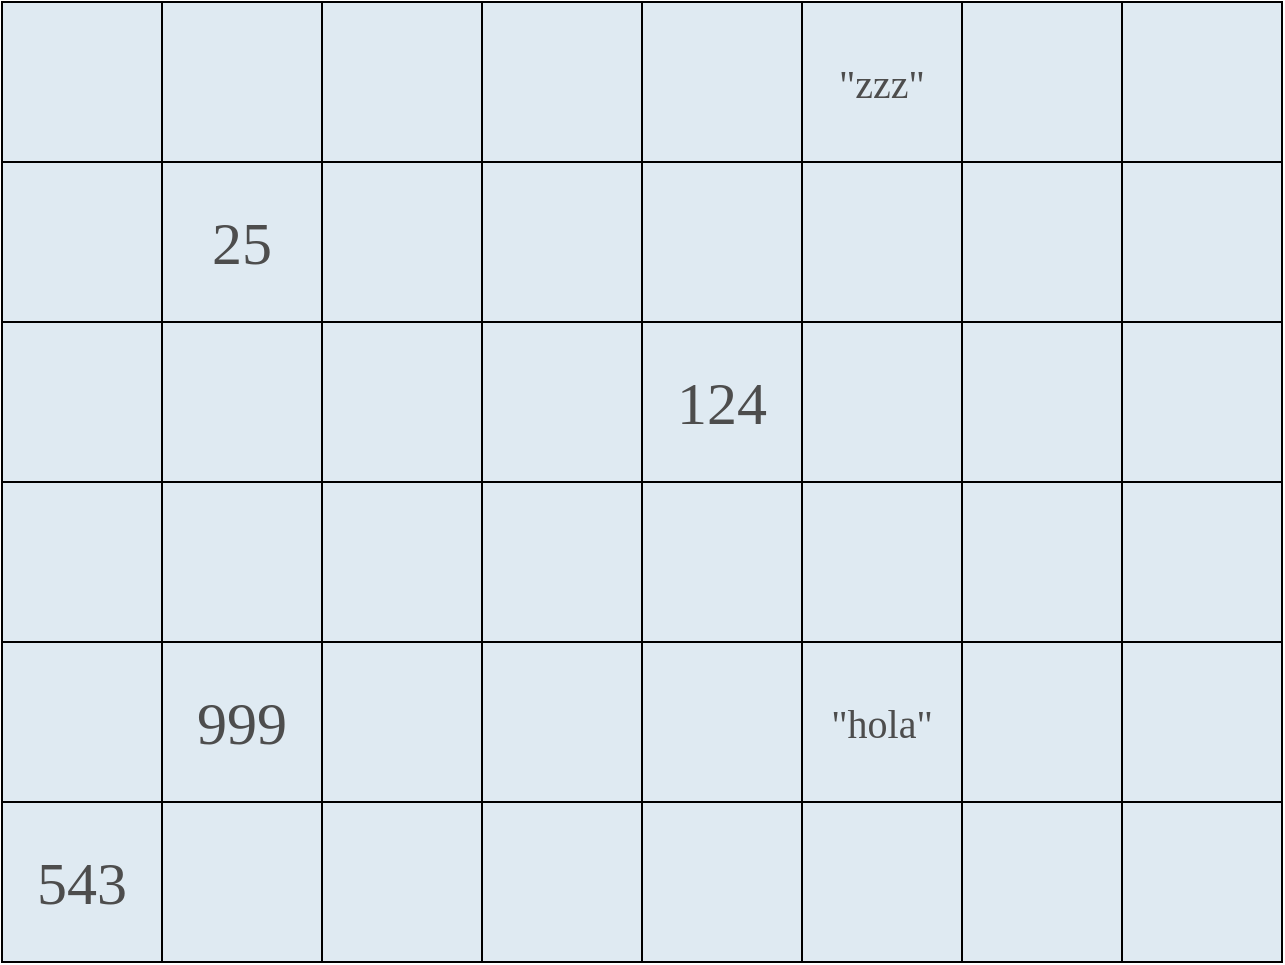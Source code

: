 <mxfile version="28.2.5" pages="4">
  <diagram name="Basico" id="Jc4T-eHP2YJlvIB0sYnx">
    <mxGraphModel dx="1370" dy="843" grid="1" gridSize="10" guides="1" tooltips="1" connect="1" arrows="1" fold="1" page="1" pageScale="1" pageWidth="850" pageHeight="1100" math="0" shadow="0">
      <root>
        <mxCell id="0" />
        <mxCell id="1" parent="0" />
        <mxCell id="zV-sob85xFqNXG_wbnmz-1" value="" style="rounded=0;whiteSpace=wrap;html=1;strokeWidth=1;fillColor=#DFEAF2;" vertex="1" parent="1">
          <mxGeometry x="200" y="120" width="80" height="80" as="geometry" />
        </mxCell>
        <mxCell id="zV-sob85xFqNXG_wbnmz-2" value="" style="rounded=0;whiteSpace=wrap;html=1;strokeWidth=1;fillColor=#DFEAF2;" vertex="1" parent="1">
          <mxGeometry x="280" y="120" width="80" height="80" as="geometry" />
        </mxCell>
        <mxCell id="zV-sob85xFqNXG_wbnmz-3" value="" style="rounded=0;whiteSpace=wrap;html=1;strokeWidth=1;fillColor=#DFEAF2;" vertex="1" parent="1">
          <mxGeometry x="360" y="120" width="80" height="80" as="geometry" />
        </mxCell>
        <mxCell id="zV-sob85xFqNXG_wbnmz-4" value="" style="rounded=0;whiteSpace=wrap;html=1;strokeWidth=1;fillColor=#DFEAF2;" vertex="1" parent="1">
          <mxGeometry x="440" y="120" width="80" height="80" as="geometry" />
        </mxCell>
        <mxCell id="zV-sob85xFqNXG_wbnmz-5" value="" style="rounded=0;whiteSpace=wrap;html=1;strokeWidth=1;fillColor=#DFEAF2;" vertex="1" parent="1">
          <mxGeometry x="520" y="120" width="80" height="80" as="geometry" />
        </mxCell>
        <mxCell id="zV-sob85xFqNXG_wbnmz-6" value="&lt;span style=&quot;color: rgb(77, 77, 77); font-family: &amp;quot;Cascadia Code&amp;quot;; font-size: 20px;&quot;&gt;&quot;zzz&quot;&lt;/span&gt;" style="rounded=0;whiteSpace=wrap;html=1;strokeWidth=1;fillColor=#DFEAF2;" vertex="1" parent="1">
          <mxGeometry x="600" y="120" width="80" height="80" as="geometry" />
        </mxCell>
        <mxCell id="zV-sob85xFqNXG_wbnmz-7" value="" style="rounded=0;whiteSpace=wrap;html=1;strokeWidth=1;fillColor=#DFEAF2;" vertex="1" parent="1">
          <mxGeometry x="680" y="120" width="80" height="80" as="geometry" />
        </mxCell>
        <mxCell id="zV-sob85xFqNXG_wbnmz-8" value="" style="rounded=0;whiteSpace=wrap;html=1;strokeWidth=1;fillColor=#DFEAF2;" vertex="1" parent="1">
          <mxGeometry x="760" y="120" width="80" height="80" as="geometry" />
        </mxCell>
        <mxCell id="zV-sob85xFqNXG_wbnmz-10" value="" style="rounded=0;whiteSpace=wrap;html=1;strokeWidth=1;fillColor=#DFEAF2;" vertex="1" parent="1">
          <mxGeometry x="200" y="200" width="80" height="80" as="geometry" />
        </mxCell>
        <mxCell id="zV-sob85xFqNXG_wbnmz-11" value="&lt;span style=&quot;color: rgb(77, 77, 77); font-family: &amp;quot;Cascadia Code&amp;quot;; font-size: 30px;&quot;&gt;25&lt;/span&gt;" style="rounded=0;whiteSpace=wrap;html=1;strokeWidth=1;fillColor=#DFEAF2;" vertex="1" parent="1">
          <mxGeometry x="280" y="200" width="80" height="80" as="geometry" />
        </mxCell>
        <mxCell id="zV-sob85xFqNXG_wbnmz-12" value="" style="rounded=0;whiteSpace=wrap;html=1;strokeWidth=1;fillColor=#DFEAF2;" vertex="1" parent="1">
          <mxGeometry x="360" y="200" width="80" height="80" as="geometry" />
        </mxCell>
        <mxCell id="zV-sob85xFqNXG_wbnmz-13" value="" style="rounded=0;whiteSpace=wrap;html=1;strokeWidth=1;fillColor=#DFEAF2;" vertex="1" parent="1">
          <mxGeometry x="440" y="200" width="80" height="80" as="geometry" />
        </mxCell>
        <mxCell id="zV-sob85xFqNXG_wbnmz-14" value="" style="rounded=0;whiteSpace=wrap;html=1;strokeWidth=1;fillColor=#DFEAF2;" vertex="1" parent="1">
          <mxGeometry x="520" y="200" width="80" height="80" as="geometry" />
        </mxCell>
        <mxCell id="zV-sob85xFqNXG_wbnmz-15" value="" style="rounded=0;whiteSpace=wrap;html=1;strokeWidth=1;fillColor=#DFEAF2;" vertex="1" parent="1">
          <mxGeometry x="600" y="200" width="80" height="80" as="geometry" />
        </mxCell>
        <mxCell id="zV-sob85xFqNXG_wbnmz-16" value="" style="rounded=0;whiteSpace=wrap;html=1;strokeWidth=1;fillColor=#DFEAF2;" vertex="1" parent="1">
          <mxGeometry x="680" y="200" width="80" height="80" as="geometry" />
        </mxCell>
        <mxCell id="zV-sob85xFqNXG_wbnmz-17" value="" style="rounded=0;whiteSpace=wrap;html=1;strokeWidth=1;fillColor=#DFEAF2;" vertex="1" parent="1">
          <mxGeometry x="760" y="200" width="80" height="80" as="geometry" />
        </mxCell>
        <mxCell id="zV-sob85xFqNXG_wbnmz-18" value="" style="rounded=0;whiteSpace=wrap;html=1;strokeWidth=1;fillColor=#DFEAF2;" vertex="1" parent="1">
          <mxGeometry x="200" y="280" width="80" height="80" as="geometry" />
        </mxCell>
        <mxCell id="zV-sob85xFqNXG_wbnmz-19" value="" style="rounded=0;whiteSpace=wrap;html=1;strokeWidth=1;fillColor=#DFEAF2;" vertex="1" parent="1">
          <mxGeometry x="280" y="280" width="80" height="80" as="geometry" />
        </mxCell>
        <mxCell id="zV-sob85xFqNXG_wbnmz-20" value="" style="rounded=0;whiteSpace=wrap;html=1;strokeWidth=1;fillColor=#DFEAF2;" vertex="1" parent="1">
          <mxGeometry x="360" y="280" width="80" height="80" as="geometry" />
        </mxCell>
        <mxCell id="zV-sob85xFqNXG_wbnmz-21" value="" style="rounded=0;whiteSpace=wrap;html=1;strokeWidth=1;fillColor=#DFEAF2;" vertex="1" parent="1">
          <mxGeometry x="440" y="280" width="80" height="80" as="geometry" />
        </mxCell>
        <mxCell id="zV-sob85xFqNXG_wbnmz-22" value="&lt;font face=&quot;Cascadia Code&quot; color=&quot;#4d4d4d&quot;&gt;&lt;span style=&quot;font-size: 30px;&quot;&gt;124&lt;/span&gt;&lt;/font&gt;" style="rounded=0;whiteSpace=wrap;html=1;strokeWidth=1;fillColor=#DFEAF2;" vertex="1" parent="1">
          <mxGeometry x="520" y="280" width="80" height="80" as="geometry" />
        </mxCell>
        <mxCell id="zV-sob85xFqNXG_wbnmz-23" value="" style="rounded=0;whiteSpace=wrap;html=1;strokeWidth=1;fillColor=#DFEAF2;" vertex="1" parent="1">
          <mxGeometry x="600" y="280" width="80" height="80" as="geometry" />
        </mxCell>
        <mxCell id="zV-sob85xFqNXG_wbnmz-24" value="" style="rounded=0;whiteSpace=wrap;html=1;strokeWidth=1;fillColor=#DFEAF2;" vertex="1" parent="1">
          <mxGeometry x="680" y="280" width="80" height="80" as="geometry" />
        </mxCell>
        <mxCell id="zV-sob85xFqNXG_wbnmz-25" value="" style="rounded=0;whiteSpace=wrap;html=1;strokeWidth=1;fillColor=#DFEAF2;" vertex="1" parent="1">
          <mxGeometry x="760" y="280" width="80" height="80" as="geometry" />
        </mxCell>
        <mxCell id="zV-sob85xFqNXG_wbnmz-26" value="" style="rounded=0;whiteSpace=wrap;html=1;strokeWidth=1;fillColor=#DFEAF2;" vertex="1" parent="1">
          <mxGeometry x="200" y="360" width="80" height="80" as="geometry" />
        </mxCell>
        <mxCell id="zV-sob85xFqNXG_wbnmz-27" value="" style="rounded=0;whiteSpace=wrap;html=1;strokeWidth=1;fillColor=#DFEAF2;" vertex="1" parent="1">
          <mxGeometry x="280" y="360" width="80" height="80" as="geometry" />
        </mxCell>
        <mxCell id="zV-sob85xFqNXG_wbnmz-28" value="" style="rounded=0;whiteSpace=wrap;html=1;strokeWidth=1;fillColor=#DFEAF2;" vertex="1" parent="1">
          <mxGeometry x="360" y="360" width="80" height="80" as="geometry" />
        </mxCell>
        <mxCell id="zV-sob85xFqNXG_wbnmz-29" value="" style="rounded=0;whiteSpace=wrap;html=1;strokeWidth=1;fillColor=#DFEAF2;" vertex="1" parent="1">
          <mxGeometry x="440" y="360" width="80" height="80" as="geometry" />
        </mxCell>
        <mxCell id="zV-sob85xFqNXG_wbnmz-30" value="" style="rounded=0;whiteSpace=wrap;html=1;strokeWidth=1;fillColor=#DFEAF2;" vertex="1" parent="1">
          <mxGeometry x="520" y="360" width="80" height="80" as="geometry" />
        </mxCell>
        <mxCell id="zV-sob85xFqNXG_wbnmz-31" value="" style="rounded=0;whiteSpace=wrap;html=1;strokeWidth=1;fillColor=#DFEAF2;" vertex="1" parent="1">
          <mxGeometry x="600" y="360" width="80" height="80" as="geometry" />
        </mxCell>
        <mxCell id="zV-sob85xFqNXG_wbnmz-32" value="" style="rounded=0;whiteSpace=wrap;html=1;strokeWidth=1;fillColor=#DFEAF2;" vertex="1" parent="1">
          <mxGeometry x="680" y="360" width="80" height="80" as="geometry" />
        </mxCell>
        <mxCell id="zV-sob85xFqNXG_wbnmz-33" value="" style="rounded=0;whiteSpace=wrap;html=1;strokeWidth=1;fillColor=#DFEAF2;" vertex="1" parent="1">
          <mxGeometry x="760" y="360" width="80" height="80" as="geometry" />
        </mxCell>
        <mxCell id="zV-sob85xFqNXG_wbnmz-34" value="" style="rounded=0;whiteSpace=wrap;html=1;strokeWidth=1;fillColor=#DFEAF2;" vertex="1" parent="1">
          <mxGeometry x="200" y="440" width="80" height="80" as="geometry" />
        </mxCell>
        <mxCell id="zV-sob85xFqNXG_wbnmz-35" value="&lt;font face=&quot;Cascadia Code&quot; color=&quot;#4d4d4d&quot;&gt;&lt;span style=&quot;font-size: 30px;&quot;&gt;999&lt;/span&gt;&lt;/font&gt;" style="rounded=0;whiteSpace=wrap;html=1;strokeWidth=1;fillColor=#DFEAF2;" vertex="1" parent="1">
          <mxGeometry x="280" y="440" width="80" height="80" as="geometry" />
        </mxCell>
        <mxCell id="zV-sob85xFqNXG_wbnmz-36" value="" style="rounded=0;whiteSpace=wrap;html=1;strokeWidth=1;fillColor=#DFEAF2;" vertex="1" parent="1">
          <mxGeometry x="360" y="440" width="80" height="80" as="geometry" />
        </mxCell>
        <mxCell id="zV-sob85xFqNXG_wbnmz-37" value="" style="rounded=0;whiteSpace=wrap;html=1;strokeWidth=1;fillColor=#DFEAF2;" vertex="1" parent="1">
          <mxGeometry x="440" y="440" width="80" height="80" as="geometry" />
        </mxCell>
        <mxCell id="zV-sob85xFqNXG_wbnmz-38" value="" style="rounded=0;whiteSpace=wrap;html=1;strokeWidth=1;fillColor=#DFEAF2;" vertex="1" parent="1">
          <mxGeometry x="520" y="440" width="80" height="80" as="geometry" />
        </mxCell>
        <mxCell id="zV-sob85xFqNXG_wbnmz-39" value="&lt;span style=&quot;color: rgb(77, 77, 77); font-family: &amp;quot;Cascadia Code&amp;quot;;&quot;&gt;&lt;font style=&quot;font-size: 20px;&quot;&gt;&quot;hola&quot;&lt;/font&gt;&lt;/span&gt;" style="rounded=0;whiteSpace=wrap;html=1;strokeWidth=1;fillColor=#DFEAF2;" vertex="1" parent="1">
          <mxGeometry x="600" y="440" width="80" height="80" as="geometry" />
        </mxCell>
        <mxCell id="zV-sob85xFqNXG_wbnmz-40" value="" style="rounded=0;whiteSpace=wrap;html=1;strokeWidth=1;fillColor=#DFEAF2;" vertex="1" parent="1">
          <mxGeometry x="680" y="440" width="80" height="80" as="geometry" />
        </mxCell>
        <mxCell id="zV-sob85xFqNXG_wbnmz-41" value="" style="rounded=0;whiteSpace=wrap;html=1;strokeWidth=1;fillColor=#DFEAF2;" vertex="1" parent="1">
          <mxGeometry x="760" y="440" width="80" height="80" as="geometry" />
        </mxCell>
        <mxCell id="zV-sob85xFqNXG_wbnmz-42" value="&lt;span style=&quot;color: rgb(77, 77, 77); font-family: &amp;quot;Cascadia Code&amp;quot;; font-size: 30px;&quot;&gt;543&lt;/span&gt;" style="rounded=0;whiteSpace=wrap;html=1;strokeWidth=1;fillColor=#DFEAF2;" vertex="1" parent="1">
          <mxGeometry x="200" y="520" width="80" height="80" as="geometry" />
        </mxCell>
        <mxCell id="zV-sob85xFqNXG_wbnmz-43" value="" style="rounded=0;whiteSpace=wrap;html=1;strokeWidth=1;fillColor=#DFEAF2;" vertex="1" parent="1">
          <mxGeometry x="280" y="520" width="80" height="80" as="geometry" />
        </mxCell>
        <mxCell id="zV-sob85xFqNXG_wbnmz-44" value="" style="rounded=0;whiteSpace=wrap;html=1;strokeWidth=1;fillColor=#DFEAF2;" vertex="1" parent="1">
          <mxGeometry x="360" y="520" width="80" height="80" as="geometry" />
        </mxCell>
        <mxCell id="zV-sob85xFqNXG_wbnmz-45" value="" style="rounded=0;whiteSpace=wrap;html=1;strokeWidth=1;fillColor=#DFEAF2;" vertex="1" parent="1">
          <mxGeometry x="440" y="520" width="80" height="80" as="geometry" />
        </mxCell>
        <mxCell id="zV-sob85xFqNXG_wbnmz-46" value="" style="rounded=0;whiteSpace=wrap;html=1;strokeWidth=1;fillColor=#DFEAF2;" vertex="1" parent="1">
          <mxGeometry x="520" y="520" width="80" height="80" as="geometry" />
        </mxCell>
        <mxCell id="zV-sob85xFqNXG_wbnmz-47" value="" style="rounded=0;whiteSpace=wrap;html=1;strokeWidth=1;fillColor=#DFEAF2;" vertex="1" parent="1">
          <mxGeometry x="600" y="520" width="80" height="80" as="geometry" />
        </mxCell>
        <mxCell id="zV-sob85xFqNXG_wbnmz-48" value="" style="rounded=0;whiteSpace=wrap;html=1;strokeWidth=1;fillColor=#DFEAF2;" vertex="1" parent="1">
          <mxGeometry x="680" y="520" width="80" height="80" as="geometry" />
        </mxCell>
        <mxCell id="zV-sob85xFqNXG_wbnmz-49" value="" style="rounded=0;whiteSpace=wrap;html=1;strokeWidth=1;fillColor=#DFEAF2;" vertex="1" parent="1">
          <mxGeometry x="760" y="520" width="80" height="80" as="geometry" />
        </mxCell>
      </root>
    </mxGraphModel>
  </diagram>
  <diagram id="eDj4R232rFm1Fa4pN7Cz" name="Con vector">
    <mxGraphModel dx="1370" dy="843" grid="1" gridSize="10" guides="1" tooltips="1" connect="1" arrows="1" fold="1" page="1" pageScale="1" pageWidth="850" pageHeight="1100" math="0" shadow="0">
      <root>
        <mxCell id="0" />
        <mxCell id="1" parent="0" />
        <mxCell id="gF2InX87cvy35xZnVXlS-1" value="" style="rounded=0;whiteSpace=wrap;html=1;strokeWidth=1;fillColor=#DFEAF2;" vertex="1" parent="1">
          <mxGeometry x="200" y="120" width="80" height="80" as="geometry" />
        </mxCell>
        <mxCell id="gF2InX87cvy35xZnVXlS-2" value="" style="rounded=0;whiteSpace=wrap;html=1;strokeWidth=1;fillColor=#DFEAF2;" vertex="1" parent="1">
          <mxGeometry x="280" y="120" width="80" height="80" as="geometry" />
        </mxCell>
        <mxCell id="gF2InX87cvy35xZnVXlS-3" value="" style="rounded=0;whiteSpace=wrap;html=1;strokeWidth=1;fillColor=#DFEAF2;" vertex="1" parent="1">
          <mxGeometry x="360" y="120" width="80" height="80" as="geometry" />
        </mxCell>
        <mxCell id="gF2InX87cvy35xZnVXlS-4" value="&lt;span style=&quot;color: rgb(77, 77, 77); font-family: &amp;quot;Cascadia Code&amp;quot;; font-size: 30px;&quot;&gt;25&lt;/span&gt;" style="rounded=0;whiteSpace=wrap;html=1;strokeWidth=1;fillColor=#DFEAF2;" vertex="1" parent="1">
          <mxGeometry x="440" y="120" width="80" height="80" as="geometry" />
        </mxCell>
        <mxCell id="gF2InX87cvy35xZnVXlS-5" value="" style="rounded=0;whiteSpace=wrap;html=1;strokeWidth=1;fillColor=#DFEAF2;" vertex="1" parent="1">
          <mxGeometry x="520" y="120" width="80" height="80" as="geometry" />
        </mxCell>
        <mxCell id="gF2InX87cvy35xZnVXlS-6" value="&lt;span style=&quot;color: rgb(77, 77, 77); font-family: &amp;quot;Cascadia Code&amp;quot;; font-size: 20px;&quot;&gt;&quot;zzz&quot;&lt;/span&gt;" style="rounded=0;whiteSpace=wrap;html=1;strokeWidth=1;fillColor=#DFEAF2;" vertex="1" parent="1">
          <mxGeometry x="600" y="120" width="80" height="80" as="geometry" />
        </mxCell>
        <mxCell id="gF2InX87cvy35xZnVXlS-7" value="" style="rounded=0;whiteSpace=wrap;html=1;strokeWidth=1;fillColor=#DFEAF2;" vertex="1" parent="1">
          <mxGeometry x="680" y="120" width="80" height="80" as="geometry" />
        </mxCell>
        <mxCell id="gF2InX87cvy35xZnVXlS-8" value="" style="rounded=0;whiteSpace=wrap;html=1;strokeWidth=1;fillColor=#DFEAF2;" vertex="1" parent="1">
          <mxGeometry x="760" y="120" width="80" height="80" as="geometry" />
        </mxCell>
        <mxCell id="gF2InX87cvy35xZnVXlS-9" value="" style="rounded=0;whiteSpace=wrap;html=1;strokeWidth=1;fillColor=#DFEAF2;" vertex="1" parent="1">
          <mxGeometry x="200" y="200" width="80" height="80" as="geometry" />
        </mxCell>
        <mxCell id="gF2InX87cvy35xZnVXlS-10" value="&lt;span style=&quot;color: rgb(77, 77, 77); font-family: &amp;quot;Cascadia Code&amp;quot;; font-size: 30px;&quot;&gt;124&lt;/span&gt;" style="rounded=0;whiteSpace=wrap;html=1;strokeWidth=1;fillColor=#DFEAF2;" vertex="1" parent="1">
          <mxGeometry x="280" y="200" width="80" height="80" as="geometry" />
        </mxCell>
        <mxCell id="gF2InX87cvy35xZnVXlS-11" value="" style="rounded=0;whiteSpace=wrap;html=1;strokeWidth=1;fillColor=#DFEAF2;" vertex="1" parent="1">
          <mxGeometry x="360" y="200" width="80" height="80" as="geometry" />
        </mxCell>
        <mxCell id="gF2InX87cvy35xZnVXlS-12" value="" style="rounded=0;whiteSpace=wrap;html=1;strokeWidth=1;fillColor=#DFEAF2;" vertex="1" parent="1">
          <mxGeometry x="440" y="200" width="80" height="80" as="geometry" />
        </mxCell>
        <mxCell id="gF2InX87cvy35xZnVXlS-13" value="" style="rounded=0;whiteSpace=wrap;html=1;strokeWidth=1;fillColor=#DFEAF2;" vertex="1" parent="1">
          <mxGeometry x="520" y="200" width="80" height="80" as="geometry" />
        </mxCell>
        <mxCell id="gF2InX87cvy35xZnVXlS-14" value="" style="rounded=0;whiteSpace=wrap;html=1;strokeWidth=1;fillColor=#DFEAF2;" vertex="1" parent="1">
          <mxGeometry x="600" y="200" width="80" height="80" as="geometry" />
        </mxCell>
        <mxCell id="gF2InX87cvy35xZnVXlS-15" value="" style="rounded=0;whiteSpace=wrap;html=1;strokeWidth=1;fillColor=#DFEAF2;" vertex="1" parent="1">
          <mxGeometry x="680" y="200" width="80" height="80" as="geometry" />
        </mxCell>
        <mxCell id="gF2InX87cvy35xZnVXlS-16" value="" style="rounded=0;whiteSpace=wrap;html=1;strokeWidth=1;fillColor=#DFEAF2;" vertex="1" parent="1">
          <mxGeometry x="760" y="200" width="80" height="80" as="geometry" />
        </mxCell>
        <mxCell id="gF2InX87cvy35xZnVXlS-22" value="" style="rounded=0;whiteSpace=wrap;html=1;strokeWidth=1;fillColor=#DFEAF2;" vertex="1" parent="1">
          <mxGeometry x="600" y="280" width="80" height="80" as="geometry" />
        </mxCell>
        <mxCell id="gF2InX87cvy35xZnVXlS-23" value="" style="rounded=0;whiteSpace=wrap;html=1;strokeWidth=1;fillColor=#DFEAF2;" vertex="1" parent="1">
          <mxGeometry x="680" y="280" width="80" height="80" as="geometry" />
        </mxCell>
        <mxCell id="gF2InX87cvy35xZnVXlS-24" value="" style="rounded=0;whiteSpace=wrap;html=1;strokeWidth=1;fillColor=#DFEAF2;" vertex="1" parent="1">
          <mxGeometry x="760" y="280" width="80" height="80" as="geometry" />
        </mxCell>
        <mxCell id="gF2InX87cvy35xZnVXlS-25" value="" style="rounded=0;whiteSpace=wrap;html=1;strokeWidth=1;fillColor=#DFEAF2;" vertex="1" parent="1">
          <mxGeometry x="200" y="360" width="80" height="80" as="geometry" />
        </mxCell>
        <mxCell id="gF2InX87cvy35xZnVXlS-26" value="" style="rounded=0;whiteSpace=wrap;html=1;strokeWidth=1;fillColor=#DFEAF2;" vertex="1" parent="1">
          <mxGeometry x="280" y="360" width="80" height="80" as="geometry" />
        </mxCell>
        <mxCell id="gF2InX87cvy35xZnVXlS-27" value="" style="rounded=0;whiteSpace=wrap;html=1;strokeWidth=1;fillColor=#DFEAF2;" vertex="1" parent="1">
          <mxGeometry x="360" y="360" width="80" height="80" as="geometry" />
        </mxCell>
        <mxCell id="gF2InX87cvy35xZnVXlS-28" value="" style="rounded=0;whiteSpace=wrap;html=1;strokeWidth=1;fillColor=#DFEAF2;" vertex="1" parent="1">
          <mxGeometry x="440" y="360" width="80" height="80" as="geometry" />
        </mxCell>
        <mxCell id="gF2InX87cvy35xZnVXlS-29" value="" style="rounded=0;whiteSpace=wrap;html=1;strokeWidth=1;fillColor=#DFEAF2;" vertex="1" parent="1">
          <mxGeometry x="520" y="360" width="80" height="80" as="geometry" />
        </mxCell>
        <mxCell id="gF2InX87cvy35xZnVXlS-30" value="" style="rounded=0;whiteSpace=wrap;html=1;strokeWidth=1;fillColor=#DFEAF2;" vertex="1" parent="1">
          <mxGeometry x="600" y="360" width="80" height="80" as="geometry" />
        </mxCell>
        <mxCell id="gF2InX87cvy35xZnVXlS-31" value="&lt;span style=&quot;color: rgb(77, 77, 77); font-family: &amp;quot;Cascadia Code&amp;quot;; font-size: 20px;&quot;&gt;&quot;hola&quot;&lt;/span&gt;" style="rounded=0;whiteSpace=wrap;html=1;strokeWidth=1;fillColor=#DFEAF2;" vertex="1" parent="1">
          <mxGeometry x="680" y="360" width="80" height="80" as="geometry" />
        </mxCell>
        <mxCell id="gF2InX87cvy35xZnVXlS-32" value="" style="rounded=0;whiteSpace=wrap;html=1;strokeWidth=1;fillColor=#DFEAF2;" vertex="1" parent="1">
          <mxGeometry x="760" y="360" width="80" height="80" as="geometry" />
        </mxCell>
        <mxCell id="gF2InX87cvy35xZnVXlS-33" value="" style="rounded=0;whiteSpace=wrap;html=1;strokeWidth=1;fillColor=#DFEAF2;" vertex="1" parent="1">
          <mxGeometry x="200" y="440" width="80" height="80" as="geometry" />
        </mxCell>
        <mxCell id="gF2InX87cvy35xZnVXlS-34" value="" style="rounded=0;whiteSpace=wrap;html=1;strokeWidth=1;fillColor=#DFEAF2;" vertex="1" parent="1">
          <mxGeometry x="280" y="440" width="80" height="80" as="geometry" />
        </mxCell>
        <mxCell id="gF2InX87cvy35xZnVXlS-35" value="" style="rounded=0;whiteSpace=wrap;html=1;strokeWidth=1;fillColor=#DFEAF2;" vertex="1" parent="1">
          <mxGeometry x="360" y="440" width="80" height="80" as="geometry" />
        </mxCell>
        <mxCell id="gF2InX87cvy35xZnVXlS-36" value="" style="rounded=0;whiteSpace=wrap;html=1;strokeWidth=1;fillColor=#DFEAF2;" vertex="1" parent="1">
          <mxGeometry x="440" y="440" width="80" height="80" as="geometry" />
        </mxCell>
        <mxCell id="gF2InX87cvy35xZnVXlS-37" value="&lt;span style=&quot;color: rgb(77, 77, 77); font-family: &amp;quot;Cascadia Code&amp;quot;; font-size: 30px;&quot;&gt;1&lt;/span&gt;" style="rounded=0;whiteSpace=wrap;html=1;strokeWidth=1;fillColor=#DFEAF2;" vertex="1" parent="1">
          <mxGeometry x="520" y="440" width="80" height="80" as="geometry" />
        </mxCell>
        <mxCell id="gF2InX87cvy35xZnVXlS-38" value="&lt;span style=&quot;color: rgb(77, 77, 77); font-family: &amp;quot;Cascadia Code&amp;quot;; font-size: 30px;&quot;&gt;2&lt;/span&gt;" style="rounded=0;whiteSpace=wrap;html=1;strokeWidth=1;fillColor=#DFEAF2;" vertex="1" parent="1">
          <mxGeometry x="600" y="440" width="80" height="80" as="geometry" />
        </mxCell>
        <mxCell id="gF2InX87cvy35xZnVXlS-39" value="&lt;font face=&quot;Cascadia Code&quot; color=&quot;#4d4d4d&quot;&gt;&lt;span style=&quot;font-size: 30px;&quot;&gt;3&lt;/span&gt;&lt;/font&gt;" style="rounded=0;whiteSpace=wrap;html=1;strokeWidth=1;fillColor=#DFEAF2;" vertex="1" parent="1">
          <mxGeometry x="680" y="440" width="80" height="80" as="geometry" />
        </mxCell>
        <mxCell id="gF2InX87cvy35xZnVXlS-40" value="" style="rounded=0;whiteSpace=wrap;html=1;strokeWidth=1;fillColor=#DFEAF2;" vertex="1" parent="1">
          <mxGeometry x="760" y="440" width="80" height="80" as="geometry" />
        </mxCell>
        <mxCell id="gF2InX87cvy35xZnVXlS-41" value="&lt;span style=&quot;color: rgb(77, 77, 77); font-family: &amp;quot;Cascadia Code&amp;quot;; font-size: 30px;&quot;&gt;1&lt;/span&gt;" style="rounded=0;whiteSpace=wrap;html=1;strokeWidth=1;fillColor=#DFEAF2;" vertex="1" parent="1">
          <mxGeometry x="200" y="520" width="80" height="80" as="geometry" />
        </mxCell>
        <mxCell id="gF2InX87cvy35xZnVXlS-42" value="&lt;span style=&quot;color: rgb(77, 77, 77); font-family: &amp;quot;Cascadia Code&amp;quot;; font-size: 30px;&quot;&gt;10&lt;/span&gt;" style="rounded=0;whiteSpace=wrap;html=1;strokeWidth=1;fillColor=#DFEAF2;" vertex="1" parent="1">
          <mxGeometry x="280" y="520" width="80" height="80" as="geometry" />
        </mxCell>
        <mxCell id="gF2InX87cvy35xZnVXlS-43" value="" style="rounded=0;whiteSpace=wrap;html=1;strokeWidth=1;fillColor=#DFEAF2;" vertex="1" parent="1">
          <mxGeometry x="360" y="520" width="80" height="80" as="geometry" />
        </mxCell>
        <mxCell id="gF2InX87cvy35xZnVXlS-44" value="" style="rounded=0;whiteSpace=wrap;html=1;strokeWidth=1;fillColor=#DFEAF2;" vertex="1" parent="1">
          <mxGeometry x="440" y="520" width="80" height="80" as="geometry" />
        </mxCell>
        <mxCell id="gF2InX87cvy35xZnVXlS-45" value="" style="rounded=0;whiteSpace=wrap;html=1;strokeWidth=1;fillColor=#DFEAF2;" vertex="1" parent="1">
          <mxGeometry x="520" y="520" width="80" height="80" as="geometry" />
        </mxCell>
        <mxCell id="gF2InX87cvy35xZnVXlS-46" value="" style="rounded=0;whiteSpace=wrap;html=1;strokeWidth=1;fillColor=#DFEAF2;" vertex="1" parent="1">
          <mxGeometry x="600" y="520" width="80" height="80" as="geometry" />
        </mxCell>
        <mxCell id="gF2InX87cvy35xZnVXlS-47" value="" style="rounded=0;whiteSpace=wrap;html=1;strokeWidth=1;fillColor=#DFEAF2;" vertex="1" parent="1">
          <mxGeometry x="680" y="520" width="80" height="80" as="geometry" />
        </mxCell>
        <mxCell id="gF2InX87cvy35xZnVXlS-48" value="" style="rounded=0;whiteSpace=wrap;html=1;strokeWidth=1;fillColor=#DFEAF2;" vertex="1" parent="1">
          <mxGeometry x="760" y="520" width="80" height="80" as="geometry" />
        </mxCell>
        <mxCell id="gF2InX87cvy35xZnVXlS-51" value="" style="endArrow=classic;html=1;rounded=0;strokeWidth=4;" edge="1" parent="1">
          <mxGeometry width="50" height="50" relative="1" as="geometry">
            <mxPoint x="80" y="319.5" as="sourcePoint" />
            <mxPoint x="190" y="319.5" as="targetPoint" />
          </mxGeometry>
        </mxCell>
        <mxCell id="gF2InX87cvy35xZnVXlS-17" value="" style="rounded=0;whiteSpace=wrap;html=1;strokeWidth=3;fillColor=#F8CECC;strokeColor=#B85450;" vertex="1" parent="1">
          <mxGeometry x="200" y="280" width="80" height="80" as="geometry" />
        </mxCell>
        <mxCell id="gF2InX87cvy35xZnVXlS-18" value="" style="rounded=0;whiteSpace=wrap;html=1;strokeWidth=3;fillColor=#F8CECC;strokeColor=#B85450;" vertex="1" parent="1">
          <mxGeometry x="280" y="280" width="80" height="80" as="geometry" />
        </mxCell>
        <mxCell id="gF2InX87cvy35xZnVXlS-19" value="" style="rounded=0;whiteSpace=wrap;html=1;strokeWidth=3;fillColor=#F8CECC;strokeColor=#B85450;" vertex="1" parent="1">
          <mxGeometry x="360" y="280" width="80" height="80" as="geometry" />
        </mxCell>
        <mxCell id="gF2InX87cvy35xZnVXlS-20" value="" style="rounded=0;whiteSpace=wrap;html=1;strokeWidth=3;fillColor=#F8CECC;strokeColor=#B85450;" vertex="1" parent="1">
          <mxGeometry x="440" y="280" width="80" height="80" as="geometry" />
        </mxCell>
        <mxCell id="gF2InX87cvy35xZnVXlS-21" value="" style="rounded=0;whiteSpace=wrap;html=1;strokeWidth=3;fillColor=#F8CECC;strokeColor=#B85450;" vertex="1" parent="1">
          <mxGeometry x="520" y="280" width="80" height="80" as="geometry" />
        </mxCell>
      </root>
    </mxGraphModel>
  </diagram>
  <diagram id="_mYfmvR6Y-iBHnEloCJq" name="Con direcciones">
    <mxGraphModel dx="1370" dy="843" grid="1" gridSize="10" guides="1" tooltips="1" connect="1" arrows="1" fold="1" page="1" pageScale="1" pageWidth="850" pageHeight="1100" math="0" shadow="0">
      <root>
        <mxCell id="0" />
        <mxCell id="1" parent="0" />
        <mxCell id="tWaUp5Hzy-kD1iMuC3j1-1" value="&lt;font style=&quot;font-size: 28px;&quot; face=&quot;Cascadia Code&quot; color=&quot;#4d4d4d&quot;&gt;1010&lt;/font&gt;" style="rounded=0;whiteSpace=wrap;html=1;strokeWidth=1;fillColor=#DFEAF2;" vertex="1" parent="1">
          <mxGeometry x="80" y="240" width="80" height="80" as="geometry" />
        </mxCell>
        <mxCell id="tWaUp5Hzy-kD1iMuC3j1-2" value="&lt;span style=&quot;color: rgb(77, 77, 77); font-family: &amp;quot;Cascadia Code&amp;quot;; font-size: 28px;&quot;&gt;1011&lt;/span&gt;" style="rounded=0;whiteSpace=wrap;html=1;strokeWidth=1;fillColor=#DFEAF2;" vertex="1" parent="1">
          <mxGeometry x="160" y="240" width="80" height="80" as="geometry" />
        </mxCell>
        <mxCell id="tWaUp5Hzy-kD1iMuC3j1-3" value="&lt;span style=&quot;color: rgb(77, 77, 77); font-family: &amp;quot;Cascadia Code&amp;quot;; font-size: 28px;&quot;&gt;1012&lt;/span&gt;" style="rounded=0;whiteSpace=wrap;html=1;strokeWidth=1;fillColor=#DFEAF2;" vertex="1" parent="1">
          <mxGeometry x="240" y="240" width="80" height="80" as="geometry" />
        </mxCell>
        <mxCell id="tWaUp5Hzy-kD1iMuC3j1-4" value="&lt;span style=&quot;color: rgb(77, 77, 77); font-family: &amp;quot;Cascadia Code&amp;quot;; font-size: 28px;&quot;&gt;1013&lt;/span&gt;" style="rounded=0;whiteSpace=wrap;html=1;strokeWidth=1;fillColor=#DFEAF2;" vertex="1" parent="1">
          <mxGeometry x="320" y="240" width="80" height="80" as="geometry" />
        </mxCell>
        <mxCell id="tWaUp5Hzy-kD1iMuC3j1-5" value="&lt;span style=&quot;color: rgb(77, 77, 77); font-family: &amp;quot;Cascadia Code&amp;quot;; font-size: 28px;&quot;&gt;1014&lt;/span&gt;" style="rounded=0;whiteSpace=wrap;html=1;strokeWidth=1;fillColor=#DFEAF2;" vertex="1" parent="1">
          <mxGeometry x="400" y="240" width="80" height="80" as="geometry" />
        </mxCell>
        <mxCell id="tWaUp5Hzy-kD1iMuC3j1-6" value="&lt;span style=&quot;color: rgb(77, 77, 77); font-family: &amp;quot;Cascadia Code&amp;quot;; font-size: 28px;&quot;&gt;1015&lt;/span&gt;" style="rounded=0;whiteSpace=wrap;html=1;strokeWidth=1;fillColor=#DFEAF2;" vertex="1" parent="1">
          <mxGeometry x="480" y="240" width="80" height="80" as="geometry" />
        </mxCell>
        <mxCell id="tWaUp5Hzy-kD1iMuC3j1-7" value="&lt;span style=&quot;color: rgb(77, 77, 77); font-family: &amp;quot;Cascadia Code&amp;quot;; font-size: 28px;&quot;&gt;1016&lt;/span&gt;" style="rounded=0;whiteSpace=wrap;html=1;strokeWidth=1;fillColor=#DFEAF2;" vertex="1" parent="1">
          <mxGeometry x="560" y="240" width="80" height="80" as="geometry" />
        </mxCell>
        <mxCell id="tWaUp5Hzy-kD1iMuC3j1-8" value="&lt;span style=&quot;color: rgb(77, 77, 77); font-family: &amp;quot;Cascadia Code&amp;quot;; font-size: 28px;&quot;&gt;1017&lt;/span&gt;" style="rounded=0;whiteSpace=wrap;html=1;strokeWidth=1;fillColor=#DFEAF2;" vertex="1" parent="1">
          <mxGeometry x="640" y="240" width="80" height="80" as="geometry" />
        </mxCell>
        <mxCell id="tWaUp5Hzy-kD1iMuC3j1-9" value="&lt;span style=&quot;color: rgb(77, 77, 77); font-family: &amp;quot;Cascadia Code&amp;quot;; font-size: 28px;&quot;&gt;1018&lt;/span&gt;" style="rounded=0;whiteSpace=wrap;html=1;strokeWidth=1;fillColor=#DFEAF2;" vertex="1" parent="1">
          <mxGeometry x="80" y="320" width="80" height="80" as="geometry" />
        </mxCell>
        <mxCell id="tWaUp5Hzy-kD1iMuC3j1-10" value="&lt;span style=&quot;color: rgb(77, 77, 77); font-family: &amp;quot;Cascadia Code&amp;quot;; font-size: 28px;&quot;&gt;1019&lt;/span&gt;" style="rounded=0;whiteSpace=wrap;html=1;strokeWidth=1;fillColor=#DFEAF2;" vertex="1" parent="1">
          <mxGeometry x="160" y="320" width="80" height="80" as="geometry" />
        </mxCell>
        <mxCell id="tWaUp5Hzy-kD1iMuC3j1-11" value="&lt;span style=&quot;color: rgb(77, 77, 77); font-family: &amp;quot;Cascadia Code&amp;quot;; font-size: 28px;&quot;&gt;1020&lt;/span&gt;" style="rounded=0;whiteSpace=wrap;html=1;strokeWidth=1;fillColor=#DFEAF2;" vertex="1" parent="1">
          <mxGeometry x="240" y="320" width="80" height="80" as="geometry" />
        </mxCell>
        <mxCell id="tWaUp5Hzy-kD1iMuC3j1-12" value="&lt;span style=&quot;color: rgb(77, 77, 77); font-family: &amp;quot;Cascadia Code&amp;quot;; font-size: 28px;&quot;&gt;1021&lt;/span&gt;" style="rounded=0;whiteSpace=wrap;html=1;strokeWidth=1;fillColor=#DFEAF2;" vertex="1" parent="1">
          <mxGeometry x="320" y="320" width="80" height="80" as="geometry" />
        </mxCell>
        <mxCell id="tWaUp5Hzy-kD1iMuC3j1-13" value="&lt;span style=&quot;color: rgb(77, 77, 77); font-family: &amp;quot;Cascadia Code&amp;quot;; font-size: 28px;&quot;&gt;1022&lt;/span&gt;" style="rounded=0;whiteSpace=wrap;html=1;strokeWidth=1;fillColor=#DFEAF2;" vertex="1" parent="1">
          <mxGeometry x="400" y="320" width="80" height="80" as="geometry" />
        </mxCell>
        <mxCell id="tWaUp5Hzy-kD1iMuC3j1-14" value="&lt;span style=&quot;color: rgb(77, 77, 77); font-family: &amp;quot;Cascadia Code&amp;quot;; font-size: 28px;&quot;&gt;1023&lt;/span&gt;" style="rounded=0;whiteSpace=wrap;html=1;strokeWidth=1;fillColor=#DFEAF2;" vertex="1" parent="1">
          <mxGeometry x="480" y="320" width="80" height="80" as="geometry" />
        </mxCell>
        <mxCell id="tWaUp5Hzy-kD1iMuC3j1-15" value="&lt;span style=&quot;color: rgb(77, 77, 77); font-family: &amp;quot;Cascadia Code&amp;quot;; font-size: 28px;&quot;&gt;1024&lt;/span&gt;" style="rounded=0;whiteSpace=wrap;html=1;strokeWidth=1;fillColor=#DFEAF2;" vertex="1" parent="1">
          <mxGeometry x="560" y="320" width="80" height="80" as="geometry" />
        </mxCell>
        <mxCell id="tWaUp5Hzy-kD1iMuC3j1-16" value="&lt;span style=&quot;color: rgb(77, 77, 77); font-family: &amp;quot;Cascadia Code&amp;quot;; font-size: 28px;&quot;&gt;1025&lt;/span&gt;" style="rounded=0;whiteSpace=wrap;html=1;strokeWidth=1;fillColor=#DFEAF2;" vertex="1" parent="1">
          <mxGeometry x="640" y="320" width="80" height="80" as="geometry" />
        </mxCell>
        <mxCell id="tWaUp5Hzy-kD1iMuC3j1-50" value="&lt;span style=&quot;color: rgb(77, 77, 77); font-family: &amp;quot;Cascadia Code&amp;quot;; font-size: 28px;&quot;&gt;1026&lt;/span&gt;" style="rounded=0;whiteSpace=wrap;html=1;strokeWidth=1;fillColor=#DFEAF2;" vertex="1" parent="1">
          <mxGeometry x="80" y="400" width="80" height="80" as="geometry" />
        </mxCell>
        <mxCell id="tWaUp5Hzy-kD1iMuC3j1-51" value="&lt;span style=&quot;color: rgb(77, 77, 77); font-family: &amp;quot;Cascadia Code&amp;quot;; font-size: 28px;&quot;&gt;1027&lt;/span&gt;" style="rounded=0;whiteSpace=wrap;html=1;strokeWidth=1;fillColor=#DFEAF2;" vertex="1" parent="1">
          <mxGeometry x="160" y="400" width="80" height="80" as="geometry" />
        </mxCell>
        <mxCell id="tWaUp5Hzy-kD1iMuC3j1-52" value="&lt;span style=&quot;color: rgb(77, 77, 77); font-family: &amp;quot;Cascadia Code&amp;quot;; font-size: 28px;&quot;&gt;1028&lt;/span&gt;" style="rounded=0;whiteSpace=wrap;html=1;strokeWidth=1;fillColor=#DFEAF2;" vertex="1" parent="1">
          <mxGeometry x="240" y="400" width="80" height="80" as="geometry" />
        </mxCell>
        <mxCell id="tWaUp5Hzy-kD1iMuC3j1-53" value="&lt;span style=&quot;color: rgb(77, 77, 77); font-family: &amp;quot;Cascadia Code&amp;quot;; font-size: 28px;&quot;&gt;1029&lt;/span&gt;" style="rounded=0;whiteSpace=wrap;html=1;strokeWidth=1;fillColor=#DFEAF2;" vertex="1" parent="1">
          <mxGeometry x="320" y="400" width="80" height="80" as="geometry" />
        </mxCell>
        <mxCell id="tWaUp5Hzy-kD1iMuC3j1-54" value="&lt;span style=&quot;color: rgb(77, 77, 77); font-family: &amp;quot;Cascadia Code&amp;quot;; font-size: 28px;&quot;&gt;1030&lt;/span&gt;" style="rounded=0;whiteSpace=wrap;html=1;strokeWidth=1;fillColor=#DFEAF2;" vertex="1" parent="1">
          <mxGeometry x="400" y="400" width="80" height="80" as="geometry" />
        </mxCell>
        <mxCell id="tWaUp5Hzy-kD1iMuC3j1-55" value="&lt;span style=&quot;color: rgb(77, 77, 77); font-family: &amp;quot;Cascadia Code&amp;quot;; font-size: 28px;&quot;&gt;1031&lt;/span&gt;" style="rounded=0;whiteSpace=wrap;html=1;strokeWidth=1;fillColor=#DFEAF2;" vertex="1" parent="1">
          <mxGeometry x="480" y="400" width="80" height="80" as="geometry" />
        </mxCell>
        <mxCell id="tWaUp5Hzy-kD1iMuC3j1-56" value="&lt;span style=&quot;color: rgb(77, 77, 77); font-family: &amp;quot;Cascadia Code&amp;quot;; font-size: 28px;&quot;&gt;1032&lt;/span&gt;" style="rounded=0;whiteSpace=wrap;html=1;strokeWidth=1;fillColor=#DFEAF2;" vertex="1" parent="1">
          <mxGeometry x="560" y="400" width="80" height="80" as="geometry" />
        </mxCell>
        <mxCell id="tWaUp5Hzy-kD1iMuC3j1-57" value="&lt;span style=&quot;color: rgb(77, 77, 77); font-family: &amp;quot;Cascadia Code&amp;quot;; font-size: 28px;&quot;&gt;1033&lt;/span&gt;" style="rounded=0;whiteSpace=wrap;html=1;strokeWidth=1;fillColor=#DFEAF2;" vertex="1" parent="1">
          <mxGeometry x="640" y="400" width="80" height="80" as="geometry" />
        </mxCell>
        <mxCell id="tWaUp5Hzy-kD1iMuC3j1-58" value="&lt;font style=&quot;font-size: 28px;&quot; face=&quot;Cascadia Code&quot; color=&quot;#4d4d4d&quot;&gt;1034&lt;/font&gt;" style="rounded=0;whiteSpace=wrap;html=1;strokeWidth=1;fillColor=#DFEAF2;" vertex="1" parent="1">
          <mxGeometry x="80" y="480" width="80" height="80" as="geometry" />
        </mxCell>
        <mxCell id="tWaUp5Hzy-kD1iMuC3j1-59" value="&lt;span style=&quot;color: rgb(77, 77, 77); font-family: &amp;quot;Cascadia Code&amp;quot;; font-size: 28px;&quot;&gt;1035&lt;/span&gt;" style="rounded=0;whiteSpace=wrap;html=1;strokeWidth=1;fillColor=#DFEAF2;" vertex="1" parent="1">
          <mxGeometry x="160" y="480" width="80" height="80" as="geometry" />
        </mxCell>
        <mxCell id="tWaUp5Hzy-kD1iMuC3j1-60" value="&lt;span style=&quot;color: rgb(77, 77, 77); font-family: &amp;quot;Cascadia Code&amp;quot;; font-size: 28px;&quot;&gt;1036&lt;/span&gt;" style="rounded=0;whiteSpace=wrap;html=1;strokeWidth=1;fillColor=#DFEAF2;" vertex="1" parent="1">
          <mxGeometry x="240" y="480" width="80" height="80" as="geometry" />
        </mxCell>
        <mxCell id="tWaUp5Hzy-kD1iMuC3j1-61" value="&lt;span style=&quot;color: rgb(77, 77, 77); font-family: &amp;quot;Cascadia Code&amp;quot;; font-size: 28px;&quot;&gt;1037&lt;/span&gt;" style="rounded=0;whiteSpace=wrap;html=1;strokeWidth=1;fillColor=#DFEAF2;" vertex="1" parent="1">
          <mxGeometry x="320" y="480" width="80" height="80" as="geometry" />
        </mxCell>
        <mxCell id="tWaUp5Hzy-kD1iMuC3j1-62" value="&lt;span style=&quot;color: rgb(77, 77, 77); font-family: &amp;quot;Cascadia Code&amp;quot;; font-size: 28px;&quot;&gt;1038&lt;/span&gt;" style="rounded=0;whiteSpace=wrap;html=1;strokeWidth=1;fillColor=#DFEAF2;" vertex="1" parent="1">
          <mxGeometry x="400" y="480" width="80" height="80" as="geometry" />
        </mxCell>
        <mxCell id="tWaUp5Hzy-kD1iMuC3j1-63" value="&lt;span style=&quot;color: rgb(77, 77, 77); font-family: &amp;quot;Cascadia Code&amp;quot;; font-size: 28px;&quot;&gt;1039&lt;/span&gt;" style="rounded=0;whiteSpace=wrap;html=1;strokeWidth=1;fillColor=#DFEAF2;" vertex="1" parent="1">
          <mxGeometry x="480" y="480" width="80" height="80" as="geometry" />
        </mxCell>
        <mxCell id="tWaUp5Hzy-kD1iMuC3j1-64" value="&lt;span style=&quot;color: rgb(77, 77, 77); font-family: &amp;quot;Cascadia Code&amp;quot;; font-size: 28px;&quot;&gt;1040&lt;/span&gt;" style="rounded=0;whiteSpace=wrap;html=1;strokeWidth=1;fillColor=#DFEAF2;" vertex="1" parent="1">
          <mxGeometry x="560" y="480" width="80" height="80" as="geometry" />
        </mxCell>
        <mxCell id="tWaUp5Hzy-kD1iMuC3j1-65" value="&lt;span style=&quot;color: rgb(77, 77, 77); font-family: &amp;quot;Cascadia Code&amp;quot;; font-size: 28px;&quot;&gt;1041&lt;/span&gt;" style="rounded=0;whiteSpace=wrap;html=1;strokeWidth=1;fillColor=#DFEAF2;" vertex="1" parent="1">
          <mxGeometry x="640" y="480" width="80" height="80" as="geometry" />
        </mxCell>
        <mxCell id="tWaUp5Hzy-kD1iMuC3j1-66" value="&lt;span style=&quot;color: rgb(77, 77, 77); font-family: &amp;quot;Cascadia Code&amp;quot;; font-size: 28px;&quot;&gt;1042&lt;/span&gt;" style="rounded=0;whiteSpace=wrap;html=1;strokeWidth=1;fillColor=#DFEAF2;" vertex="1" parent="1">
          <mxGeometry x="80" y="560" width="80" height="80" as="geometry" />
        </mxCell>
        <mxCell id="tWaUp5Hzy-kD1iMuC3j1-67" value="&lt;span style=&quot;color: rgb(77, 77, 77); font-family: &amp;quot;Cascadia Code&amp;quot;; font-size: 28px;&quot;&gt;1043&lt;/span&gt;" style="rounded=0;whiteSpace=wrap;html=1;strokeWidth=1;fillColor=#DFEAF2;" vertex="1" parent="1">
          <mxGeometry x="160" y="560" width="80" height="80" as="geometry" />
        </mxCell>
        <mxCell id="tWaUp5Hzy-kD1iMuC3j1-68" value="&lt;span style=&quot;color: rgb(77, 77, 77); font-family: &amp;quot;Cascadia Code&amp;quot;; font-size: 28px;&quot;&gt;1044&lt;/span&gt;" style="rounded=0;whiteSpace=wrap;html=1;strokeWidth=1;fillColor=#DFEAF2;" vertex="1" parent="1">
          <mxGeometry x="240" y="560" width="80" height="80" as="geometry" />
        </mxCell>
        <mxCell id="tWaUp5Hzy-kD1iMuC3j1-69" value="&lt;span style=&quot;color: rgb(77, 77, 77); font-family: &amp;quot;Cascadia Code&amp;quot;; font-size: 28px;&quot;&gt;1045&lt;/span&gt;" style="rounded=0;whiteSpace=wrap;html=1;strokeWidth=1;fillColor=#DFEAF2;" vertex="1" parent="1">
          <mxGeometry x="320" y="560" width="80" height="80" as="geometry" />
        </mxCell>
        <mxCell id="tWaUp5Hzy-kD1iMuC3j1-70" value="&lt;span style=&quot;color: rgb(77, 77, 77); font-family: &amp;quot;Cascadia Code&amp;quot;; font-size: 28px;&quot;&gt;1046&lt;/span&gt;" style="rounded=0;whiteSpace=wrap;html=1;strokeWidth=1;fillColor=#DFEAF2;" vertex="1" parent="1">
          <mxGeometry x="400" y="560" width="80" height="80" as="geometry" />
        </mxCell>
        <mxCell id="tWaUp5Hzy-kD1iMuC3j1-71" value="&lt;span style=&quot;color: rgb(77, 77, 77); font-family: &amp;quot;Cascadia Code&amp;quot;; font-size: 28px;&quot;&gt;1047&lt;/span&gt;" style="rounded=0;whiteSpace=wrap;html=1;strokeWidth=1;fillColor=#DFEAF2;" vertex="1" parent="1">
          <mxGeometry x="480" y="560" width="80" height="80" as="geometry" />
        </mxCell>
        <mxCell id="tWaUp5Hzy-kD1iMuC3j1-72" value="&lt;span style=&quot;color: rgb(77, 77, 77); font-family: &amp;quot;Cascadia Code&amp;quot;; font-size: 28px;&quot;&gt;1048&lt;/span&gt;" style="rounded=0;whiteSpace=wrap;html=1;strokeWidth=1;fillColor=#DFEAF2;" vertex="1" parent="1">
          <mxGeometry x="560" y="560" width="80" height="80" as="geometry" />
        </mxCell>
        <mxCell id="tWaUp5Hzy-kD1iMuC3j1-73" value="&lt;span style=&quot;color: rgb(77, 77, 77); font-family: &amp;quot;Cascadia Code&amp;quot;; font-size: 28px;&quot;&gt;1049&lt;/span&gt;" style="rounded=0;whiteSpace=wrap;html=1;strokeWidth=1;fillColor=#DFEAF2;" vertex="1" parent="1">
          <mxGeometry x="640" y="560" width="80" height="80" as="geometry" />
        </mxCell>
        <mxCell id="tWaUp5Hzy-kD1iMuC3j1-74" value="&lt;span style=&quot;color: rgb(77, 77, 77); font-family: &amp;quot;Cascadia Code&amp;quot;; font-size: 28px;&quot;&gt;1050&lt;/span&gt;" style="rounded=0;whiteSpace=wrap;html=1;strokeWidth=1;fillColor=#DFEAF2;" vertex="1" parent="1">
          <mxGeometry x="80" y="640" width="80" height="80" as="geometry" />
        </mxCell>
        <mxCell id="tWaUp5Hzy-kD1iMuC3j1-75" value="&lt;span style=&quot;color: rgb(77, 77, 77); font-family: &amp;quot;Cascadia Code&amp;quot;; font-size: 28px;&quot;&gt;1051&lt;/span&gt;" style="rounded=0;whiteSpace=wrap;html=1;strokeWidth=1;fillColor=#DFEAF2;" vertex="1" parent="1">
          <mxGeometry x="160" y="640" width="80" height="80" as="geometry" />
        </mxCell>
        <mxCell id="tWaUp5Hzy-kD1iMuC3j1-76" value="&lt;span style=&quot;color: rgb(77, 77, 77); font-family: &amp;quot;Cascadia Code&amp;quot;; font-size: 28px;&quot;&gt;1052&lt;/span&gt;" style="rounded=0;whiteSpace=wrap;html=1;strokeWidth=1;fillColor=#DFEAF2;" vertex="1" parent="1">
          <mxGeometry x="240" y="640" width="80" height="80" as="geometry" />
        </mxCell>
        <mxCell id="tWaUp5Hzy-kD1iMuC3j1-77" value="&lt;span style=&quot;color: rgb(77, 77, 77); font-family: &amp;quot;Cascadia Code&amp;quot;; font-size: 28px;&quot;&gt;1053&lt;/span&gt;" style="rounded=0;whiteSpace=wrap;html=1;strokeWidth=1;fillColor=#DFEAF2;" vertex="1" parent="1">
          <mxGeometry x="320" y="640" width="80" height="80" as="geometry" />
        </mxCell>
        <mxCell id="tWaUp5Hzy-kD1iMuC3j1-78" value="&lt;span style=&quot;color: rgb(77, 77, 77); font-family: &amp;quot;Cascadia Code&amp;quot;; font-size: 28px;&quot;&gt;1054&lt;/span&gt;" style="rounded=0;whiteSpace=wrap;html=1;strokeWidth=1;fillColor=#DFEAF2;" vertex="1" parent="1">
          <mxGeometry x="400" y="640" width="80" height="80" as="geometry" />
        </mxCell>
        <mxCell id="tWaUp5Hzy-kD1iMuC3j1-79" value="&lt;span style=&quot;color: rgb(77, 77, 77); font-family: &amp;quot;Cascadia Code&amp;quot;; font-size: 28px;&quot;&gt;1055&lt;/span&gt;" style="rounded=0;whiteSpace=wrap;html=1;strokeWidth=1;fillColor=#DFEAF2;" vertex="1" parent="1">
          <mxGeometry x="480" y="640" width="80" height="80" as="geometry" />
        </mxCell>
        <mxCell id="tWaUp5Hzy-kD1iMuC3j1-80" value="&lt;span style=&quot;color: rgb(77, 77, 77); font-family: &amp;quot;Cascadia Code&amp;quot;; font-size: 28px;&quot;&gt;1056&lt;/span&gt;" style="rounded=0;whiteSpace=wrap;html=1;strokeWidth=1;fillColor=#DFEAF2;" vertex="1" parent="1">
          <mxGeometry x="560" y="640" width="80" height="80" as="geometry" />
        </mxCell>
        <mxCell id="tWaUp5Hzy-kD1iMuC3j1-81" value="&lt;span style=&quot;color: rgb(77, 77, 77); font-family: &amp;quot;Cascadia Code&amp;quot;; font-size: 28px;&quot;&gt;1057&lt;/span&gt;" style="rounded=0;whiteSpace=wrap;html=1;strokeWidth=1;fillColor=#DFEAF2;" vertex="1" parent="1">
          <mxGeometry x="640" y="640" width="80" height="80" as="geometry" />
        </mxCell>
      </root>
    </mxGraphModel>
  </diagram>
  <diagram id="4ccsvLGDl8WDFur_BuZQ" name="Con direcciones resaltadas">
    <mxGraphModel dx="2220" dy="843" grid="1" gridSize="10" guides="1" tooltips="1" connect="1" arrows="1" fold="1" page="1" pageScale="1" pageWidth="850" pageHeight="1100" math="0" shadow="0">
      <root>
        <mxCell id="0" />
        <mxCell id="1" parent="0" />
        <mxCell id="hRygtTTgu_kU0MdKSBwr-6" value="&lt;span style=&quot;color: rgb(77, 77, 77); font-family: &amp;quot;Cascadia Code&amp;quot;; font-size: 28px;&quot;&gt;1015&lt;/span&gt;" style="rounded=0;whiteSpace=wrap;html=1;strokeWidth=1;fillColor=#DFEAF2;" vertex="1" parent="1">
          <mxGeometry x="-360" y="400" width="80" height="80" as="geometry" />
        </mxCell>
        <mxCell id="hRygtTTgu_kU0MdKSBwr-7" value="&lt;span style=&quot;color: rgb(77, 77, 77); font-family: &amp;quot;Cascadia Code&amp;quot;; font-size: 28px;&quot;&gt;1016&lt;/span&gt;" style="rounded=0;whiteSpace=wrap;html=1;strokeWidth=1;fillColor=#DFEAF2;" vertex="1" parent="1">
          <mxGeometry x="-280" y="400" width="80" height="80" as="geometry" />
        </mxCell>
        <mxCell id="hRygtTTgu_kU0MdKSBwr-8" value="&lt;span style=&quot;color: rgb(77, 77, 77); font-family: &amp;quot;Cascadia Code&amp;quot;; font-size: 28px;&quot;&gt;1017&lt;/span&gt;" style="rounded=0;whiteSpace=wrap;html=1;strokeWidth=1;fillColor=#DFEAF2;" vertex="1" parent="1">
          <mxGeometry x="-200" y="400" width="80" height="80" as="geometry" />
        </mxCell>
        <mxCell id="hRygtTTgu_kU0MdKSBwr-9" value="&lt;span style=&quot;color: rgb(77, 77, 77); font-family: &amp;quot;Cascadia Code&amp;quot;; font-size: 28px;&quot;&gt;1018&lt;/span&gt;" style="rounded=0;whiteSpace=wrap;html=1;strokeWidth=1;fillColor=#DFEAF2;" vertex="1" parent="1">
          <mxGeometry x="-760" y="480" width="80" height="80" as="geometry" />
        </mxCell>
        <mxCell id="hRygtTTgu_kU0MdKSBwr-10" value="&lt;span style=&quot;color: rgb(77, 77, 77); font-family: &amp;quot;Cascadia Code&amp;quot;; font-size: 28px;&quot;&gt;1019&lt;/span&gt;" style="rounded=0;whiteSpace=wrap;html=1;strokeWidth=1;fillColor=#DFEAF2;" vertex="1" parent="1">
          <mxGeometry x="-680" y="480" width="80" height="80" as="geometry" />
        </mxCell>
        <mxCell id="hRygtTTgu_kU0MdKSBwr-11" value="&lt;span style=&quot;color: rgb(77, 77, 77); font-family: &amp;quot;Cascadia Code&amp;quot;; font-size: 28px;&quot;&gt;1020&lt;/span&gt;" style="rounded=0;whiteSpace=wrap;html=1;strokeWidth=1;fillColor=#DFEAF2;" vertex="1" parent="1">
          <mxGeometry x="-600" y="480" width="80" height="80" as="geometry" />
        </mxCell>
        <mxCell id="hRygtTTgu_kU0MdKSBwr-12" value="&lt;span style=&quot;color: rgb(77, 77, 77); font-family: &amp;quot;Cascadia Code&amp;quot;; font-size: 28px;&quot;&gt;1021&lt;/span&gt;" style="rounded=0;whiteSpace=wrap;html=1;strokeWidth=1;fillColor=#DFEAF2;" vertex="1" parent="1">
          <mxGeometry x="-520" y="480" width="80" height="80" as="geometry" />
        </mxCell>
        <mxCell id="hRygtTTgu_kU0MdKSBwr-13" value="&lt;span style=&quot;color: rgb(77, 77, 77); font-family: &amp;quot;Cascadia Code&amp;quot;; font-size: 28px;&quot;&gt;1022&lt;/span&gt;" style="rounded=0;whiteSpace=wrap;html=1;strokeWidth=1;fillColor=#DFEAF2;" vertex="1" parent="1">
          <mxGeometry x="-440" y="480" width="80" height="80" as="geometry" />
        </mxCell>
        <mxCell id="hRygtTTgu_kU0MdKSBwr-14" value="&lt;span style=&quot;color: rgb(77, 77, 77); font-family: &amp;quot;Cascadia Code&amp;quot;; font-size: 28px;&quot;&gt;1023&lt;/span&gt;" style="rounded=0;whiteSpace=wrap;html=1;strokeWidth=1;fillColor=#DFEAF2;" vertex="1" parent="1">
          <mxGeometry x="-360" y="480" width="80" height="80" as="geometry" />
        </mxCell>
        <mxCell id="hRygtTTgu_kU0MdKSBwr-15" value="&lt;span style=&quot;color: rgb(77, 77, 77); font-family: &amp;quot;Cascadia Code&amp;quot;; font-size: 28px;&quot;&gt;1024&lt;/span&gt;" style="rounded=0;whiteSpace=wrap;html=1;strokeWidth=1;fillColor=#DFEAF2;" vertex="1" parent="1">
          <mxGeometry x="-280" y="480" width="80" height="80" as="geometry" />
        </mxCell>
        <mxCell id="hRygtTTgu_kU0MdKSBwr-16" value="&lt;span style=&quot;color: rgb(77, 77, 77); font-family: &amp;quot;Cascadia Code&amp;quot;; font-size: 28px;&quot;&gt;1025&lt;/span&gt;" style="rounded=0;whiteSpace=wrap;html=1;strokeWidth=1;fillColor=#DFEAF2;" vertex="1" parent="1">
          <mxGeometry x="-200" y="480" width="80" height="80" as="geometry" />
        </mxCell>
        <mxCell id="hRygtTTgu_kU0MdKSBwr-17" value="&lt;span style=&quot;color: rgb(77, 77, 77); font-family: &amp;quot;Cascadia Code&amp;quot;; font-size: 28px;&quot;&gt;1026&lt;/span&gt;" style="rounded=0;whiteSpace=wrap;html=1;strokeWidth=1;fillColor=#DFEAF2;" vertex="1" parent="1">
          <mxGeometry x="-760" y="560" width="80" height="80" as="geometry" />
        </mxCell>
        <mxCell id="hRygtTTgu_kU0MdKSBwr-18" value="&lt;span style=&quot;color: rgb(77, 77, 77); font-family: &amp;quot;Cascadia Code&amp;quot;; font-size: 28px;&quot;&gt;1027&lt;/span&gt;" style="rounded=0;whiteSpace=wrap;html=1;strokeWidth=1;fillColor=#DFEAF2;" vertex="1" parent="1">
          <mxGeometry x="-680" y="560" width="80" height="80" as="geometry" />
        </mxCell>
        <mxCell id="hRygtTTgu_kU0MdKSBwr-19" value="&lt;span style=&quot;color: rgb(77, 77, 77); font-family: &amp;quot;Cascadia Code&amp;quot;; font-size: 28px;&quot;&gt;1028&lt;/span&gt;" style="rounded=0;whiteSpace=wrap;html=1;strokeWidth=1;fillColor=#DFEAF2;" vertex="1" parent="1">
          <mxGeometry x="-600" y="560" width="80" height="80" as="geometry" />
        </mxCell>
        <mxCell id="hRygtTTgu_kU0MdKSBwr-20" value="&lt;span style=&quot;color: rgb(77, 77, 77); font-family: &amp;quot;Cascadia Code&amp;quot;; font-size: 28px;&quot;&gt;1029&lt;/span&gt;" style="rounded=0;whiteSpace=wrap;html=1;strokeWidth=1;fillColor=#DFEAF2;" vertex="1" parent="1">
          <mxGeometry x="-520" y="560" width="80" height="80" as="geometry" />
        </mxCell>
        <mxCell id="hRygtTTgu_kU0MdKSBwr-21" value="&lt;span style=&quot;color: rgb(77, 77, 77); font-family: &amp;quot;Cascadia Code&amp;quot;; font-size: 28px;&quot;&gt;1030&lt;/span&gt;" style="rounded=0;whiteSpace=wrap;html=1;strokeWidth=1;fillColor=#DFEAF2;" vertex="1" parent="1">
          <mxGeometry x="-440" y="560" width="80" height="80" as="geometry" />
        </mxCell>
        <mxCell id="hRygtTTgu_kU0MdKSBwr-22" value="&lt;span style=&quot;color: rgb(77, 77, 77); font-family: &amp;quot;Cascadia Code&amp;quot;; font-size: 28px;&quot;&gt;1031&lt;/span&gt;" style="rounded=0;whiteSpace=wrap;html=1;strokeWidth=1;fillColor=#DFEAF2;" vertex="1" parent="1">
          <mxGeometry x="-360" y="560" width="80" height="80" as="geometry" />
        </mxCell>
        <mxCell id="hRygtTTgu_kU0MdKSBwr-23" value="&lt;span style=&quot;color: rgb(77, 77, 77); font-family: &amp;quot;Cascadia Code&amp;quot;; font-size: 28px;&quot;&gt;1032&lt;/span&gt;" style="rounded=0;whiteSpace=wrap;html=1;strokeWidth=1;fillColor=#DFEAF2;" vertex="1" parent="1">
          <mxGeometry x="-280" y="560" width="80" height="80" as="geometry" />
        </mxCell>
        <mxCell id="hRygtTTgu_kU0MdKSBwr-24" value="&lt;span style=&quot;color: rgb(77, 77, 77); font-family: &amp;quot;Cascadia Code&amp;quot;; font-size: 28px;&quot;&gt;1033&lt;/span&gt;" style="rounded=0;whiteSpace=wrap;html=1;strokeWidth=1;fillColor=#DFEAF2;" vertex="1" parent="1">
          <mxGeometry x="-200" y="560" width="80" height="80" as="geometry" />
        </mxCell>
        <mxCell id="hRygtTTgu_kU0MdKSBwr-25" value="&lt;font style=&quot;font-size: 28px;&quot; face=&quot;Cascadia Code&quot; color=&quot;#4d4d4d&quot;&gt;1034&lt;/font&gt;" style="rounded=0;whiteSpace=wrap;html=1;strokeWidth=1;fillColor=#DFEAF2;" vertex="1" parent="1">
          <mxGeometry x="-760" y="640" width="80" height="80" as="geometry" />
        </mxCell>
        <mxCell id="hRygtTTgu_kU0MdKSBwr-26" value="&lt;span style=&quot;color: rgb(77, 77, 77); font-family: &amp;quot;Cascadia Code&amp;quot;; font-size: 28px;&quot;&gt;1035&lt;/span&gt;" style="rounded=0;whiteSpace=wrap;html=1;strokeWidth=1;fillColor=#DFEAF2;" vertex="1" parent="1">
          <mxGeometry x="-680" y="640" width="80" height="80" as="geometry" />
        </mxCell>
        <mxCell id="hRygtTTgu_kU0MdKSBwr-27" value="&lt;span style=&quot;color: rgb(77, 77, 77); font-family: &amp;quot;Cascadia Code&amp;quot;; font-size: 28px;&quot;&gt;1036&lt;/span&gt;" style="rounded=0;whiteSpace=wrap;html=1;strokeWidth=1;fillColor=#DFEAF2;" vertex="1" parent="1">
          <mxGeometry x="-600" y="640" width="80" height="80" as="geometry" />
        </mxCell>
        <mxCell id="hRygtTTgu_kU0MdKSBwr-28" value="&lt;span style=&quot;color: rgb(77, 77, 77); font-family: &amp;quot;Cascadia Code&amp;quot;; font-size: 28px;&quot;&gt;1037&lt;/span&gt;" style="rounded=0;whiteSpace=wrap;html=1;strokeWidth=1;fillColor=#DFEAF2;" vertex="1" parent="1">
          <mxGeometry x="-520" y="640" width="80" height="80" as="geometry" />
        </mxCell>
        <mxCell id="hRygtTTgu_kU0MdKSBwr-29" value="&lt;span style=&quot;color: rgb(77, 77, 77); font-family: &amp;quot;Cascadia Code&amp;quot;; font-size: 28px;&quot;&gt;1038&lt;/span&gt;" style="rounded=0;whiteSpace=wrap;html=1;strokeWidth=1;fillColor=#DFEAF2;" vertex="1" parent="1">
          <mxGeometry x="-440" y="640" width="80" height="80" as="geometry" />
        </mxCell>
        <mxCell id="hRygtTTgu_kU0MdKSBwr-30" value="&lt;span style=&quot;color: rgb(77, 77, 77); font-family: &amp;quot;Cascadia Code&amp;quot;; font-size: 28px;&quot;&gt;1039&lt;/span&gt;" style="rounded=0;whiteSpace=wrap;html=1;strokeWidth=1;fillColor=#DFEAF2;" vertex="1" parent="1">
          <mxGeometry x="-360" y="640" width="80" height="80" as="geometry" />
        </mxCell>
        <mxCell id="hRygtTTgu_kU0MdKSBwr-31" value="&lt;span style=&quot;color: rgb(77, 77, 77); font-family: &amp;quot;Cascadia Code&amp;quot;; font-size: 28px;&quot;&gt;1040&lt;/span&gt;" style="rounded=0;whiteSpace=wrap;html=1;strokeWidth=1;fillColor=#DFEAF2;" vertex="1" parent="1">
          <mxGeometry x="-280" y="640" width="80" height="80" as="geometry" />
        </mxCell>
        <mxCell id="hRygtTTgu_kU0MdKSBwr-32" value="&lt;span style=&quot;color: rgb(77, 77, 77); font-family: &amp;quot;Cascadia Code&amp;quot;; font-size: 28px;&quot;&gt;1041&lt;/span&gt;" style="rounded=0;whiteSpace=wrap;html=1;strokeWidth=1;fillColor=#DFEAF2;" vertex="1" parent="1">
          <mxGeometry x="-200" y="640" width="80" height="80" as="geometry" />
        </mxCell>
        <mxCell id="hRygtTTgu_kU0MdKSBwr-33" value="&lt;span style=&quot;color: rgb(77, 77, 77); font-family: &amp;quot;Cascadia Code&amp;quot;; font-size: 28px;&quot;&gt;1042&lt;/span&gt;" style="rounded=0;whiteSpace=wrap;html=1;strokeWidth=1;fillColor=#DFEAF2;" vertex="1" parent="1">
          <mxGeometry x="-760" y="720" width="80" height="80" as="geometry" />
        </mxCell>
        <mxCell id="hRygtTTgu_kU0MdKSBwr-34" value="&lt;span style=&quot;color: rgb(77, 77, 77); font-family: &amp;quot;Cascadia Code&amp;quot;; font-size: 28px;&quot;&gt;1043&lt;/span&gt;" style="rounded=0;whiteSpace=wrap;html=1;strokeWidth=1;fillColor=#DFEAF2;" vertex="1" parent="1">
          <mxGeometry x="-680" y="720" width="80" height="80" as="geometry" />
        </mxCell>
        <mxCell id="hRygtTTgu_kU0MdKSBwr-35" value="&lt;span style=&quot;color: rgb(77, 77, 77); font-family: &amp;quot;Cascadia Code&amp;quot;; font-size: 28px;&quot;&gt;1044&lt;/span&gt;" style="rounded=0;whiteSpace=wrap;html=1;strokeWidth=1;fillColor=#DFEAF2;" vertex="1" parent="1">
          <mxGeometry x="-600" y="720" width="80" height="80" as="geometry" />
        </mxCell>
        <mxCell id="hRygtTTgu_kU0MdKSBwr-36" value="&lt;span style=&quot;color: rgb(77, 77, 77); font-family: &amp;quot;Cascadia Code&amp;quot;; font-size: 28px;&quot;&gt;1045&lt;/span&gt;" style="rounded=0;whiteSpace=wrap;html=1;strokeWidth=1;fillColor=#DFEAF2;" vertex="1" parent="1">
          <mxGeometry x="-520" y="720" width="80" height="80" as="geometry" />
        </mxCell>
        <mxCell id="hRygtTTgu_kU0MdKSBwr-37" value="&lt;span style=&quot;color: rgb(77, 77, 77); font-family: &amp;quot;Cascadia Code&amp;quot;; font-size: 28px;&quot;&gt;1046&lt;/span&gt;" style="rounded=0;whiteSpace=wrap;html=1;strokeWidth=1;fillColor=#DFEAF2;" vertex="1" parent="1">
          <mxGeometry x="-440" y="720" width="80" height="80" as="geometry" />
        </mxCell>
        <mxCell id="hRygtTTgu_kU0MdKSBwr-38" value="&lt;span style=&quot;color: rgb(77, 77, 77); font-family: &amp;quot;Cascadia Code&amp;quot;; font-size: 28px;&quot;&gt;1047&lt;/span&gt;" style="rounded=0;whiteSpace=wrap;html=1;strokeWidth=1;fillColor=#DFEAF2;" vertex="1" parent="1">
          <mxGeometry x="-360" y="720" width="80" height="80" as="geometry" />
        </mxCell>
        <mxCell id="hRygtTTgu_kU0MdKSBwr-39" value="&lt;span style=&quot;color: rgb(77, 77, 77); font-family: &amp;quot;Cascadia Code&amp;quot;; font-size: 28px;&quot;&gt;1048&lt;/span&gt;" style="rounded=0;whiteSpace=wrap;html=1;strokeWidth=1;fillColor=#DFEAF2;" vertex="1" parent="1">
          <mxGeometry x="-280" y="720" width="80" height="80" as="geometry" />
        </mxCell>
        <mxCell id="hRygtTTgu_kU0MdKSBwr-40" value="&lt;span style=&quot;color: rgb(77, 77, 77); font-family: &amp;quot;Cascadia Code&amp;quot;; font-size: 28px;&quot;&gt;1049&lt;/span&gt;" style="rounded=0;whiteSpace=wrap;html=1;strokeWidth=1;fillColor=#DFEAF2;" vertex="1" parent="1">
          <mxGeometry x="-200" y="720" width="80" height="80" as="geometry" />
        </mxCell>
        <mxCell id="hRygtTTgu_kU0MdKSBwr-41" value="&lt;span style=&quot;color: rgb(77, 77, 77); font-family: &amp;quot;Cascadia Code&amp;quot;; font-size: 28px;&quot;&gt;1050&lt;/span&gt;" style="rounded=0;whiteSpace=wrap;html=1;strokeWidth=1;fillColor=#DFEAF2;" vertex="1" parent="1">
          <mxGeometry x="-760" y="800" width="80" height="80" as="geometry" />
        </mxCell>
        <mxCell id="hRygtTTgu_kU0MdKSBwr-42" value="&lt;span style=&quot;color: rgb(77, 77, 77); font-family: &amp;quot;Cascadia Code&amp;quot;; font-size: 28px;&quot;&gt;1051&lt;/span&gt;" style="rounded=0;whiteSpace=wrap;html=1;strokeWidth=1;fillColor=#DFEAF2;" vertex="1" parent="1">
          <mxGeometry x="-680" y="800" width="80" height="80" as="geometry" />
        </mxCell>
        <mxCell id="hRygtTTgu_kU0MdKSBwr-43" value="&lt;span style=&quot;color: rgb(77, 77, 77); font-family: &amp;quot;Cascadia Code&amp;quot;; font-size: 28px;&quot;&gt;1052&lt;/span&gt;" style="rounded=0;whiteSpace=wrap;html=1;strokeWidth=1;fillColor=#DFEAF2;" vertex="1" parent="1">
          <mxGeometry x="-600" y="800" width="80" height="80" as="geometry" />
        </mxCell>
        <mxCell id="hRygtTTgu_kU0MdKSBwr-44" value="&lt;span style=&quot;color: rgb(77, 77, 77); font-family: &amp;quot;Cascadia Code&amp;quot;; font-size: 28px;&quot;&gt;1053&lt;/span&gt;" style="rounded=0;whiteSpace=wrap;html=1;strokeWidth=1;fillColor=#DFEAF2;" vertex="1" parent="1">
          <mxGeometry x="-520" y="800" width="80" height="80" as="geometry" />
        </mxCell>
        <mxCell id="hRygtTTgu_kU0MdKSBwr-45" value="&lt;span style=&quot;color: rgb(77, 77, 77); font-family: &amp;quot;Cascadia Code&amp;quot;; font-size: 28px;&quot;&gt;1054&lt;/span&gt;" style="rounded=0;whiteSpace=wrap;html=1;strokeWidth=1;fillColor=#DFEAF2;" vertex="1" parent="1">
          <mxGeometry x="-440" y="800" width="80" height="80" as="geometry" />
        </mxCell>
        <mxCell id="hRygtTTgu_kU0MdKSBwr-46" value="&lt;span style=&quot;color: rgb(77, 77, 77); font-family: &amp;quot;Cascadia Code&amp;quot;; font-size: 28px;&quot;&gt;1055&lt;/span&gt;" style="rounded=0;whiteSpace=wrap;html=1;strokeWidth=1;fillColor=#DFEAF2;" vertex="1" parent="1">
          <mxGeometry x="-360" y="800" width="80" height="80" as="geometry" />
        </mxCell>
        <mxCell id="hRygtTTgu_kU0MdKSBwr-47" value="&lt;span style=&quot;color: rgb(77, 77, 77); font-family: &amp;quot;Cascadia Code&amp;quot;; font-size: 28px;&quot;&gt;1056&lt;/span&gt;" style="rounded=0;whiteSpace=wrap;html=1;strokeWidth=1;fillColor=#DFEAF2;" vertex="1" parent="1">
          <mxGeometry x="-280" y="800" width="80" height="80" as="geometry" />
        </mxCell>
        <mxCell id="hRygtTTgu_kU0MdKSBwr-48" value="&lt;span style=&quot;color: rgb(77, 77, 77); font-family: &amp;quot;Cascadia Code&amp;quot;; font-size: 28px;&quot;&gt;1057&lt;/span&gt;" style="rounded=0;whiteSpace=wrap;html=1;strokeWidth=1;fillColor=#DFEAF2;" vertex="1" parent="1">
          <mxGeometry x="-200" y="800" width="80" height="80" as="geometry" />
        </mxCell>
        <mxCell id="hRygtTTgu_kU0MdKSBwr-1" value="&lt;font style=&quot;font-size: 28px; color: rgb(184, 84, 80);&quot; face=&quot;Cascadia Code&quot;&gt;1010&lt;/font&gt;" style="rounded=0;whiteSpace=wrap;html=1;strokeWidth=3;fillColor=#F8CECC;strokeColor=#B85450;" vertex="1" parent="1">
          <mxGeometry x="-760" y="400" width="80" height="80" as="geometry" />
        </mxCell>
        <mxCell id="hRygtTTgu_kU0MdKSBwr-2" value="&lt;span style=&quot;font-family: &amp;quot;Cascadia Code&amp;quot;; font-size: 28px;&quot;&gt;&lt;font style=&quot;color: rgb(184, 84, 80);&quot;&gt;1011&lt;/font&gt;&lt;/span&gt;" style="rounded=0;whiteSpace=wrap;html=1;strokeWidth=3;fillColor=#F8CECC;strokeColor=#B85450;" vertex="1" parent="1">
          <mxGeometry x="-680" y="400" width="80" height="80" as="geometry" />
        </mxCell>
        <mxCell id="hRygtTTgu_kU0MdKSBwr-3" value="&lt;span style=&quot;font-family: &amp;quot;Cascadia Code&amp;quot;; font-size: 28px;&quot;&gt;1012&lt;/span&gt;" style="rounded=0;whiteSpace=wrap;html=1;strokeWidth=3;fillColor=#F8CECC;strokeColor=#B85450;fontColor=#B85450;" vertex="1" parent="1">
          <mxGeometry x="-600" y="400" width="80" height="80" as="geometry" />
        </mxCell>
        <mxCell id="hRygtTTgu_kU0MdKSBwr-4" value="&lt;span style=&quot;font-family: &amp;quot;Cascadia Code&amp;quot;; font-size: 28px;&quot;&gt;1013&lt;/span&gt;" style="rounded=0;whiteSpace=wrap;html=1;strokeWidth=3;fillColor=#F8CECC;strokeColor=#B85450;fontColor=#B85450;" vertex="1" parent="1">
          <mxGeometry x="-520" y="400" width="80" height="80" as="geometry" />
        </mxCell>
        <mxCell id="hRygtTTgu_kU0MdKSBwr-5" value="&lt;span style=&quot;font-family: &amp;quot;Cascadia Code&amp;quot;; font-size: 28px;&quot;&gt;1014&lt;/span&gt;" style="rounded=0;whiteSpace=wrap;html=1;strokeWidth=3;fillColor=#F8CECC;strokeColor=#B85450;fontColor=#B85450;" vertex="1" parent="1">
          <mxGeometry x="-440" y="400" width="80" height="80" as="geometry" />
        </mxCell>
      </root>
    </mxGraphModel>
  </diagram>
</mxfile>
